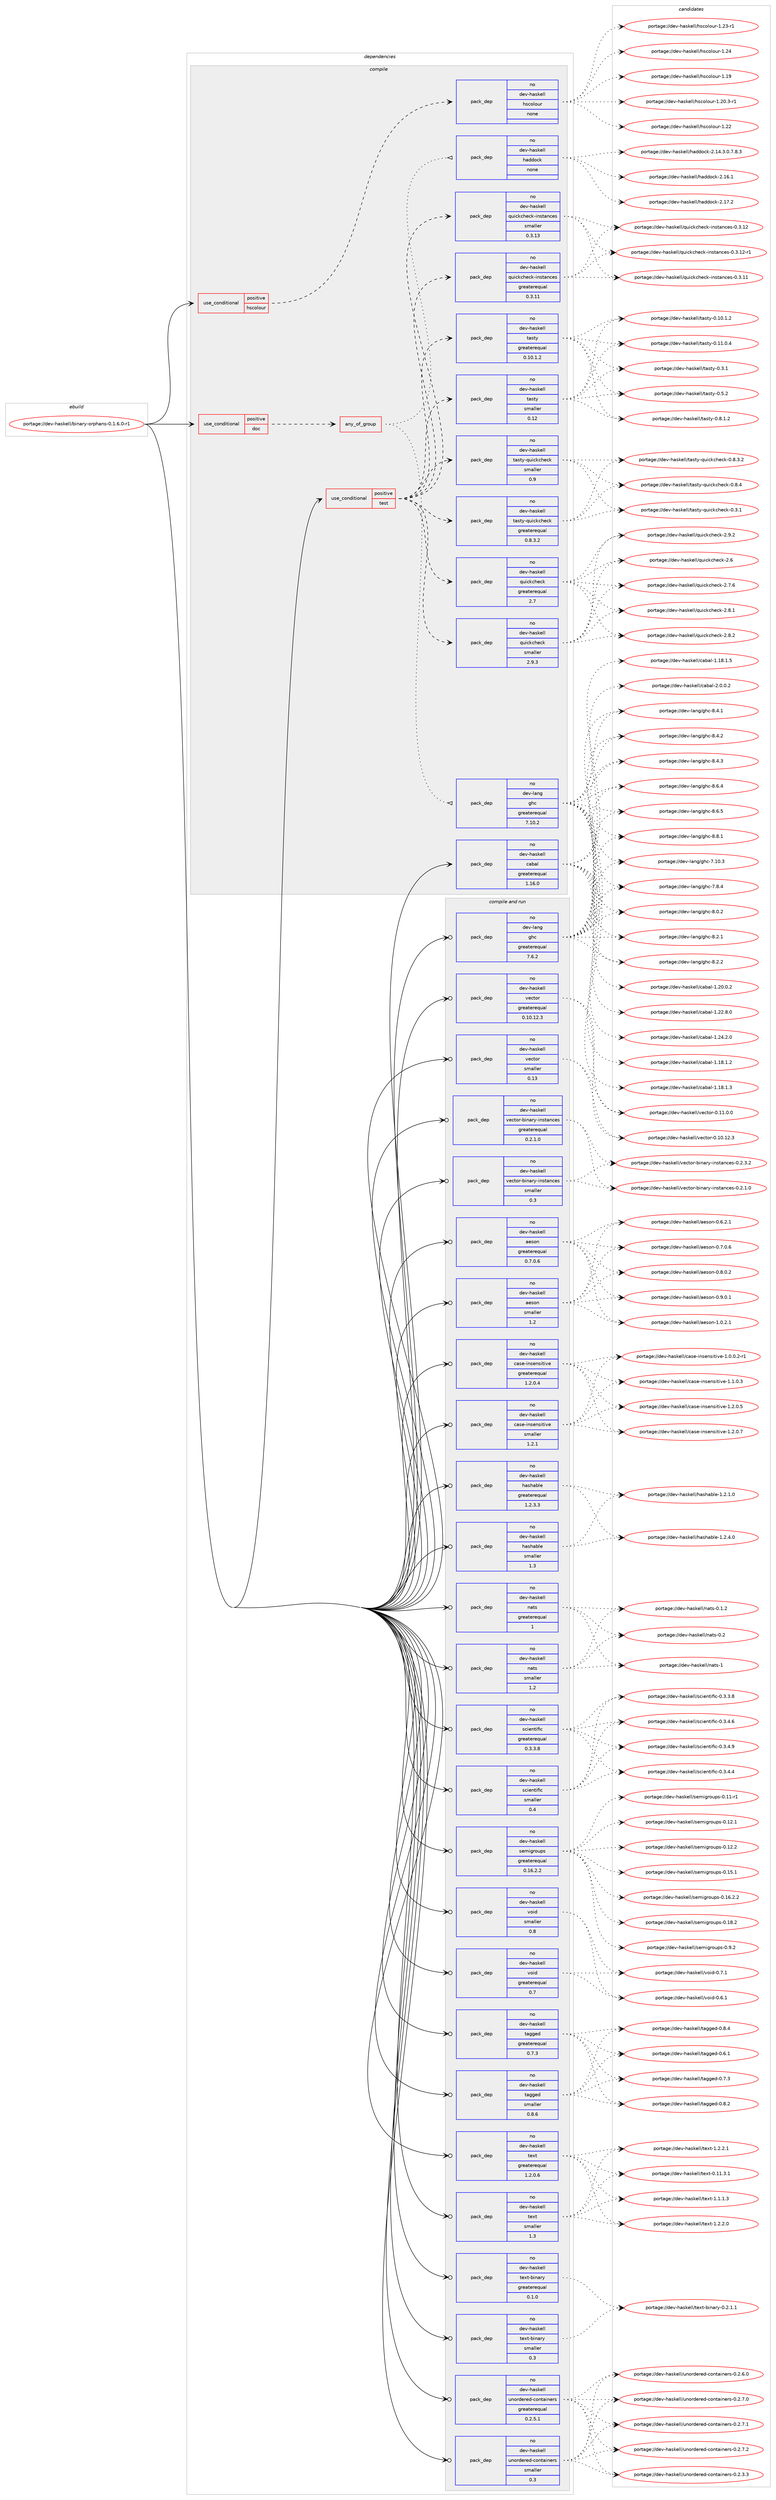 digraph prolog {

# *************
# Graph options
# *************

newrank=true;
concentrate=true;
compound=true;
graph [rankdir=LR,fontname=Helvetica,fontsize=10,ranksep=1.5];#, ranksep=2.5, nodesep=0.2];
edge  [arrowhead=vee];
node  [fontname=Helvetica,fontsize=10];

# **********
# The ebuild
# **********

subgraph cluster_leftcol {
color=gray;
rank=same;
label=<<i>ebuild</i>>;
id [label="portage://dev-haskell/binary-orphans-0.1.6.0-r1", color=red, width=4, href="../dev-haskell/binary-orphans-0.1.6.0-r1.svg"];
}

# ****************
# The dependencies
# ****************

subgraph cluster_midcol {
color=gray;
label=<<i>dependencies</i>>;
subgraph cluster_compile {
fillcolor="#eeeeee";
style=filled;
label=<<i>compile</i>>;
subgraph cond14331 {
dependency62622 [label=<<TABLE BORDER="0" CELLBORDER="1" CELLSPACING="0" CELLPADDING="4"><TR><TD ROWSPAN="3" CELLPADDING="10">use_conditional</TD></TR><TR><TD>positive</TD></TR><TR><TD>doc</TD></TR></TABLE>>, shape=none, color=red];
subgraph any1375 {
dependency62623 [label=<<TABLE BORDER="0" CELLBORDER="1" CELLSPACING="0" CELLPADDING="4"><TR><TD CELLPADDING="10">any_of_group</TD></TR></TABLE>>, shape=none, color=red];subgraph pack46859 {
dependency62624 [label=<<TABLE BORDER="0" CELLBORDER="1" CELLSPACING="0" CELLPADDING="4" WIDTH="220"><TR><TD ROWSPAN="6" CELLPADDING="30">pack_dep</TD></TR><TR><TD WIDTH="110">no</TD></TR><TR><TD>dev-haskell</TD></TR><TR><TD>haddock</TD></TR><TR><TD>none</TD></TR><TR><TD></TD></TR></TABLE>>, shape=none, color=blue];
}
dependency62623:e -> dependency62624:w [weight=20,style="dotted",arrowhead="oinv"];
subgraph pack46860 {
dependency62625 [label=<<TABLE BORDER="0" CELLBORDER="1" CELLSPACING="0" CELLPADDING="4" WIDTH="220"><TR><TD ROWSPAN="6" CELLPADDING="30">pack_dep</TD></TR><TR><TD WIDTH="110">no</TD></TR><TR><TD>dev-lang</TD></TR><TR><TD>ghc</TD></TR><TR><TD>greaterequal</TD></TR><TR><TD>7.10.2</TD></TR></TABLE>>, shape=none, color=blue];
}
dependency62623:e -> dependency62625:w [weight=20,style="dotted",arrowhead="oinv"];
}
dependency62622:e -> dependency62623:w [weight=20,style="dashed",arrowhead="vee"];
}
id:e -> dependency62622:w [weight=20,style="solid",arrowhead="vee"];
subgraph cond14332 {
dependency62626 [label=<<TABLE BORDER="0" CELLBORDER="1" CELLSPACING="0" CELLPADDING="4"><TR><TD ROWSPAN="3" CELLPADDING="10">use_conditional</TD></TR><TR><TD>positive</TD></TR><TR><TD>hscolour</TD></TR></TABLE>>, shape=none, color=red];
subgraph pack46861 {
dependency62627 [label=<<TABLE BORDER="0" CELLBORDER="1" CELLSPACING="0" CELLPADDING="4" WIDTH="220"><TR><TD ROWSPAN="6" CELLPADDING="30">pack_dep</TD></TR><TR><TD WIDTH="110">no</TD></TR><TR><TD>dev-haskell</TD></TR><TR><TD>hscolour</TD></TR><TR><TD>none</TD></TR><TR><TD></TD></TR></TABLE>>, shape=none, color=blue];
}
dependency62626:e -> dependency62627:w [weight=20,style="dashed",arrowhead="vee"];
}
id:e -> dependency62626:w [weight=20,style="solid",arrowhead="vee"];
subgraph cond14333 {
dependency62628 [label=<<TABLE BORDER="0" CELLBORDER="1" CELLSPACING="0" CELLPADDING="4"><TR><TD ROWSPAN="3" CELLPADDING="10">use_conditional</TD></TR><TR><TD>positive</TD></TR><TR><TD>test</TD></TR></TABLE>>, shape=none, color=red];
subgraph pack46862 {
dependency62629 [label=<<TABLE BORDER="0" CELLBORDER="1" CELLSPACING="0" CELLPADDING="4" WIDTH="220"><TR><TD ROWSPAN="6" CELLPADDING="30">pack_dep</TD></TR><TR><TD WIDTH="110">no</TD></TR><TR><TD>dev-haskell</TD></TR><TR><TD>quickcheck</TD></TR><TR><TD>greaterequal</TD></TR><TR><TD>2.7</TD></TR></TABLE>>, shape=none, color=blue];
}
dependency62628:e -> dependency62629:w [weight=20,style="dashed",arrowhead="vee"];
subgraph pack46863 {
dependency62630 [label=<<TABLE BORDER="0" CELLBORDER="1" CELLSPACING="0" CELLPADDING="4" WIDTH="220"><TR><TD ROWSPAN="6" CELLPADDING="30">pack_dep</TD></TR><TR><TD WIDTH="110">no</TD></TR><TR><TD>dev-haskell</TD></TR><TR><TD>quickcheck</TD></TR><TR><TD>smaller</TD></TR><TR><TD>2.9.3</TD></TR></TABLE>>, shape=none, color=blue];
}
dependency62628:e -> dependency62630:w [weight=20,style="dashed",arrowhead="vee"];
subgraph pack46864 {
dependency62631 [label=<<TABLE BORDER="0" CELLBORDER="1" CELLSPACING="0" CELLPADDING="4" WIDTH="220"><TR><TD ROWSPAN="6" CELLPADDING="30">pack_dep</TD></TR><TR><TD WIDTH="110">no</TD></TR><TR><TD>dev-haskell</TD></TR><TR><TD>quickcheck-instances</TD></TR><TR><TD>greaterequal</TD></TR><TR><TD>0.3.11</TD></TR></TABLE>>, shape=none, color=blue];
}
dependency62628:e -> dependency62631:w [weight=20,style="dashed",arrowhead="vee"];
subgraph pack46865 {
dependency62632 [label=<<TABLE BORDER="0" CELLBORDER="1" CELLSPACING="0" CELLPADDING="4" WIDTH="220"><TR><TD ROWSPAN="6" CELLPADDING="30">pack_dep</TD></TR><TR><TD WIDTH="110">no</TD></TR><TR><TD>dev-haskell</TD></TR><TR><TD>quickcheck-instances</TD></TR><TR><TD>smaller</TD></TR><TR><TD>0.3.13</TD></TR></TABLE>>, shape=none, color=blue];
}
dependency62628:e -> dependency62632:w [weight=20,style="dashed",arrowhead="vee"];
subgraph pack46866 {
dependency62633 [label=<<TABLE BORDER="0" CELLBORDER="1" CELLSPACING="0" CELLPADDING="4" WIDTH="220"><TR><TD ROWSPAN="6" CELLPADDING="30">pack_dep</TD></TR><TR><TD WIDTH="110">no</TD></TR><TR><TD>dev-haskell</TD></TR><TR><TD>tasty</TD></TR><TR><TD>greaterequal</TD></TR><TR><TD>0.10.1.2</TD></TR></TABLE>>, shape=none, color=blue];
}
dependency62628:e -> dependency62633:w [weight=20,style="dashed",arrowhead="vee"];
subgraph pack46867 {
dependency62634 [label=<<TABLE BORDER="0" CELLBORDER="1" CELLSPACING="0" CELLPADDING="4" WIDTH="220"><TR><TD ROWSPAN="6" CELLPADDING="30">pack_dep</TD></TR><TR><TD WIDTH="110">no</TD></TR><TR><TD>dev-haskell</TD></TR><TR><TD>tasty</TD></TR><TR><TD>smaller</TD></TR><TR><TD>0.12</TD></TR></TABLE>>, shape=none, color=blue];
}
dependency62628:e -> dependency62634:w [weight=20,style="dashed",arrowhead="vee"];
subgraph pack46868 {
dependency62635 [label=<<TABLE BORDER="0" CELLBORDER="1" CELLSPACING="0" CELLPADDING="4" WIDTH="220"><TR><TD ROWSPAN="6" CELLPADDING="30">pack_dep</TD></TR><TR><TD WIDTH="110">no</TD></TR><TR><TD>dev-haskell</TD></TR><TR><TD>tasty-quickcheck</TD></TR><TR><TD>greaterequal</TD></TR><TR><TD>0.8.3.2</TD></TR></TABLE>>, shape=none, color=blue];
}
dependency62628:e -> dependency62635:w [weight=20,style="dashed",arrowhead="vee"];
subgraph pack46869 {
dependency62636 [label=<<TABLE BORDER="0" CELLBORDER="1" CELLSPACING="0" CELLPADDING="4" WIDTH="220"><TR><TD ROWSPAN="6" CELLPADDING="30">pack_dep</TD></TR><TR><TD WIDTH="110">no</TD></TR><TR><TD>dev-haskell</TD></TR><TR><TD>tasty-quickcheck</TD></TR><TR><TD>smaller</TD></TR><TR><TD>0.9</TD></TR></TABLE>>, shape=none, color=blue];
}
dependency62628:e -> dependency62636:w [weight=20,style="dashed",arrowhead="vee"];
}
id:e -> dependency62628:w [weight=20,style="solid",arrowhead="vee"];
subgraph pack46870 {
dependency62637 [label=<<TABLE BORDER="0" CELLBORDER="1" CELLSPACING="0" CELLPADDING="4" WIDTH="220"><TR><TD ROWSPAN="6" CELLPADDING="30">pack_dep</TD></TR><TR><TD WIDTH="110">no</TD></TR><TR><TD>dev-haskell</TD></TR><TR><TD>cabal</TD></TR><TR><TD>greaterequal</TD></TR><TR><TD>1.16.0</TD></TR></TABLE>>, shape=none, color=blue];
}
id:e -> dependency62637:w [weight=20,style="solid",arrowhead="vee"];
}
subgraph cluster_compileandrun {
fillcolor="#eeeeee";
style=filled;
label=<<i>compile and run</i>>;
subgraph pack46871 {
dependency62638 [label=<<TABLE BORDER="0" CELLBORDER="1" CELLSPACING="0" CELLPADDING="4" WIDTH="220"><TR><TD ROWSPAN="6" CELLPADDING="30">pack_dep</TD></TR><TR><TD WIDTH="110">no</TD></TR><TR><TD>dev-haskell</TD></TR><TR><TD>aeson</TD></TR><TR><TD>greaterequal</TD></TR><TR><TD>0.7.0.6</TD></TR></TABLE>>, shape=none, color=blue];
}
id:e -> dependency62638:w [weight=20,style="solid",arrowhead="odotvee"];
subgraph pack46872 {
dependency62639 [label=<<TABLE BORDER="0" CELLBORDER="1" CELLSPACING="0" CELLPADDING="4" WIDTH="220"><TR><TD ROWSPAN="6" CELLPADDING="30">pack_dep</TD></TR><TR><TD WIDTH="110">no</TD></TR><TR><TD>dev-haskell</TD></TR><TR><TD>aeson</TD></TR><TR><TD>smaller</TD></TR><TR><TD>1.2</TD></TR></TABLE>>, shape=none, color=blue];
}
id:e -> dependency62639:w [weight=20,style="solid",arrowhead="odotvee"];
subgraph pack46873 {
dependency62640 [label=<<TABLE BORDER="0" CELLBORDER="1" CELLSPACING="0" CELLPADDING="4" WIDTH="220"><TR><TD ROWSPAN="6" CELLPADDING="30">pack_dep</TD></TR><TR><TD WIDTH="110">no</TD></TR><TR><TD>dev-haskell</TD></TR><TR><TD>case-insensitive</TD></TR><TR><TD>greaterequal</TD></TR><TR><TD>1.2.0.4</TD></TR></TABLE>>, shape=none, color=blue];
}
id:e -> dependency62640:w [weight=20,style="solid",arrowhead="odotvee"];
subgraph pack46874 {
dependency62641 [label=<<TABLE BORDER="0" CELLBORDER="1" CELLSPACING="0" CELLPADDING="4" WIDTH="220"><TR><TD ROWSPAN="6" CELLPADDING="30">pack_dep</TD></TR><TR><TD WIDTH="110">no</TD></TR><TR><TD>dev-haskell</TD></TR><TR><TD>case-insensitive</TD></TR><TR><TD>smaller</TD></TR><TR><TD>1.2.1</TD></TR></TABLE>>, shape=none, color=blue];
}
id:e -> dependency62641:w [weight=20,style="solid",arrowhead="odotvee"];
subgraph pack46875 {
dependency62642 [label=<<TABLE BORDER="0" CELLBORDER="1" CELLSPACING="0" CELLPADDING="4" WIDTH="220"><TR><TD ROWSPAN="6" CELLPADDING="30">pack_dep</TD></TR><TR><TD WIDTH="110">no</TD></TR><TR><TD>dev-haskell</TD></TR><TR><TD>hashable</TD></TR><TR><TD>greaterequal</TD></TR><TR><TD>1.2.3.3</TD></TR></TABLE>>, shape=none, color=blue];
}
id:e -> dependency62642:w [weight=20,style="solid",arrowhead="odotvee"];
subgraph pack46876 {
dependency62643 [label=<<TABLE BORDER="0" CELLBORDER="1" CELLSPACING="0" CELLPADDING="4" WIDTH="220"><TR><TD ROWSPAN="6" CELLPADDING="30">pack_dep</TD></TR><TR><TD WIDTH="110">no</TD></TR><TR><TD>dev-haskell</TD></TR><TR><TD>hashable</TD></TR><TR><TD>smaller</TD></TR><TR><TD>1.3</TD></TR></TABLE>>, shape=none, color=blue];
}
id:e -> dependency62643:w [weight=20,style="solid",arrowhead="odotvee"];
subgraph pack46877 {
dependency62644 [label=<<TABLE BORDER="0" CELLBORDER="1" CELLSPACING="0" CELLPADDING="4" WIDTH="220"><TR><TD ROWSPAN="6" CELLPADDING="30">pack_dep</TD></TR><TR><TD WIDTH="110">no</TD></TR><TR><TD>dev-haskell</TD></TR><TR><TD>nats</TD></TR><TR><TD>greaterequal</TD></TR><TR><TD>1</TD></TR></TABLE>>, shape=none, color=blue];
}
id:e -> dependency62644:w [weight=20,style="solid",arrowhead="odotvee"];
subgraph pack46878 {
dependency62645 [label=<<TABLE BORDER="0" CELLBORDER="1" CELLSPACING="0" CELLPADDING="4" WIDTH="220"><TR><TD ROWSPAN="6" CELLPADDING="30">pack_dep</TD></TR><TR><TD WIDTH="110">no</TD></TR><TR><TD>dev-haskell</TD></TR><TR><TD>nats</TD></TR><TR><TD>smaller</TD></TR><TR><TD>1.2</TD></TR></TABLE>>, shape=none, color=blue];
}
id:e -> dependency62645:w [weight=20,style="solid",arrowhead="odotvee"];
subgraph pack46879 {
dependency62646 [label=<<TABLE BORDER="0" CELLBORDER="1" CELLSPACING="0" CELLPADDING="4" WIDTH="220"><TR><TD ROWSPAN="6" CELLPADDING="30">pack_dep</TD></TR><TR><TD WIDTH="110">no</TD></TR><TR><TD>dev-haskell</TD></TR><TR><TD>scientific</TD></TR><TR><TD>greaterequal</TD></TR><TR><TD>0.3.3.8</TD></TR></TABLE>>, shape=none, color=blue];
}
id:e -> dependency62646:w [weight=20,style="solid",arrowhead="odotvee"];
subgraph pack46880 {
dependency62647 [label=<<TABLE BORDER="0" CELLBORDER="1" CELLSPACING="0" CELLPADDING="4" WIDTH="220"><TR><TD ROWSPAN="6" CELLPADDING="30">pack_dep</TD></TR><TR><TD WIDTH="110">no</TD></TR><TR><TD>dev-haskell</TD></TR><TR><TD>scientific</TD></TR><TR><TD>smaller</TD></TR><TR><TD>0.4</TD></TR></TABLE>>, shape=none, color=blue];
}
id:e -> dependency62647:w [weight=20,style="solid",arrowhead="odotvee"];
subgraph pack46881 {
dependency62648 [label=<<TABLE BORDER="0" CELLBORDER="1" CELLSPACING="0" CELLPADDING="4" WIDTH="220"><TR><TD ROWSPAN="6" CELLPADDING="30">pack_dep</TD></TR><TR><TD WIDTH="110">no</TD></TR><TR><TD>dev-haskell</TD></TR><TR><TD>semigroups</TD></TR><TR><TD>greaterequal</TD></TR><TR><TD>0.16.2.2</TD></TR></TABLE>>, shape=none, color=blue];
}
id:e -> dependency62648:w [weight=20,style="solid",arrowhead="odotvee"];
subgraph pack46882 {
dependency62649 [label=<<TABLE BORDER="0" CELLBORDER="1" CELLSPACING="0" CELLPADDING="4" WIDTH="220"><TR><TD ROWSPAN="6" CELLPADDING="30">pack_dep</TD></TR><TR><TD WIDTH="110">no</TD></TR><TR><TD>dev-haskell</TD></TR><TR><TD>tagged</TD></TR><TR><TD>greaterequal</TD></TR><TR><TD>0.7.3</TD></TR></TABLE>>, shape=none, color=blue];
}
id:e -> dependency62649:w [weight=20,style="solid",arrowhead="odotvee"];
subgraph pack46883 {
dependency62650 [label=<<TABLE BORDER="0" CELLBORDER="1" CELLSPACING="0" CELLPADDING="4" WIDTH="220"><TR><TD ROWSPAN="6" CELLPADDING="30">pack_dep</TD></TR><TR><TD WIDTH="110">no</TD></TR><TR><TD>dev-haskell</TD></TR><TR><TD>tagged</TD></TR><TR><TD>smaller</TD></TR><TR><TD>0.8.6</TD></TR></TABLE>>, shape=none, color=blue];
}
id:e -> dependency62650:w [weight=20,style="solid",arrowhead="odotvee"];
subgraph pack46884 {
dependency62651 [label=<<TABLE BORDER="0" CELLBORDER="1" CELLSPACING="0" CELLPADDING="4" WIDTH="220"><TR><TD ROWSPAN="6" CELLPADDING="30">pack_dep</TD></TR><TR><TD WIDTH="110">no</TD></TR><TR><TD>dev-haskell</TD></TR><TR><TD>text</TD></TR><TR><TD>greaterequal</TD></TR><TR><TD>1.2.0.6</TD></TR></TABLE>>, shape=none, color=blue];
}
id:e -> dependency62651:w [weight=20,style="solid",arrowhead="odotvee"];
subgraph pack46885 {
dependency62652 [label=<<TABLE BORDER="0" CELLBORDER="1" CELLSPACING="0" CELLPADDING="4" WIDTH="220"><TR><TD ROWSPAN="6" CELLPADDING="30">pack_dep</TD></TR><TR><TD WIDTH="110">no</TD></TR><TR><TD>dev-haskell</TD></TR><TR><TD>text</TD></TR><TR><TD>smaller</TD></TR><TR><TD>1.3</TD></TR></TABLE>>, shape=none, color=blue];
}
id:e -> dependency62652:w [weight=20,style="solid",arrowhead="odotvee"];
subgraph pack46886 {
dependency62653 [label=<<TABLE BORDER="0" CELLBORDER="1" CELLSPACING="0" CELLPADDING="4" WIDTH="220"><TR><TD ROWSPAN="6" CELLPADDING="30">pack_dep</TD></TR><TR><TD WIDTH="110">no</TD></TR><TR><TD>dev-haskell</TD></TR><TR><TD>text-binary</TD></TR><TR><TD>greaterequal</TD></TR><TR><TD>0.1.0</TD></TR></TABLE>>, shape=none, color=blue];
}
id:e -> dependency62653:w [weight=20,style="solid",arrowhead="odotvee"];
subgraph pack46887 {
dependency62654 [label=<<TABLE BORDER="0" CELLBORDER="1" CELLSPACING="0" CELLPADDING="4" WIDTH="220"><TR><TD ROWSPAN="6" CELLPADDING="30">pack_dep</TD></TR><TR><TD WIDTH="110">no</TD></TR><TR><TD>dev-haskell</TD></TR><TR><TD>text-binary</TD></TR><TR><TD>smaller</TD></TR><TR><TD>0.3</TD></TR></TABLE>>, shape=none, color=blue];
}
id:e -> dependency62654:w [weight=20,style="solid",arrowhead="odotvee"];
subgraph pack46888 {
dependency62655 [label=<<TABLE BORDER="0" CELLBORDER="1" CELLSPACING="0" CELLPADDING="4" WIDTH="220"><TR><TD ROWSPAN="6" CELLPADDING="30">pack_dep</TD></TR><TR><TD WIDTH="110">no</TD></TR><TR><TD>dev-haskell</TD></TR><TR><TD>unordered-containers</TD></TR><TR><TD>greaterequal</TD></TR><TR><TD>0.2.5.1</TD></TR></TABLE>>, shape=none, color=blue];
}
id:e -> dependency62655:w [weight=20,style="solid",arrowhead="odotvee"];
subgraph pack46889 {
dependency62656 [label=<<TABLE BORDER="0" CELLBORDER="1" CELLSPACING="0" CELLPADDING="4" WIDTH="220"><TR><TD ROWSPAN="6" CELLPADDING="30">pack_dep</TD></TR><TR><TD WIDTH="110">no</TD></TR><TR><TD>dev-haskell</TD></TR><TR><TD>unordered-containers</TD></TR><TR><TD>smaller</TD></TR><TR><TD>0.3</TD></TR></TABLE>>, shape=none, color=blue];
}
id:e -> dependency62656:w [weight=20,style="solid",arrowhead="odotvee"];
subgraph pack46890 {
dependency62657 [label=<<TABLE BORDER="0" CELLBORDER="1" CELLSPACING="0" CELLPADDING="4" WIDTH="220"><TR><TD ROWSPAN="6" CELLPADDING="30">pack_dep</TD></TR><TR><TD WIDTH="110">no</TD></TR><TR><TD>dev-haskell</TD></TR><TR><TD>vector</TD></TR><TR><TD>greaterequal</TD></TR><TR><TD>0.10.12.3</TD></TR></TABLE>>, shape=none, color=blue];
}
id:e -> dependency62657:w [weight=20,style="solid",arrowhead="odotvee"];
subgraph pack46891 {
dependency62658 [label=<<TABLE BORDER="0" CELLBORDER="1" CELLSPACING="0" CELLPADDING="4" WIDTH="220"><TR><TD ROWSPAN="6" CELLPADDING="30">pack_dep</TD></TR><TR><TD WIDTH="110">no</TD></TR><TR><TD>dev-haskell</TD></TR><TR><TD>vector</TD></TR><TR><TD>smaller</TD></TR><TR><TD>0.13</TD></TR></TABLE>>, shape=none, color=blue];
}
id:e -> dependency62658:w [weight=20,style="solid",arrowhead="odotvee"];
subgraph pack46892 {
dependency62659 [label=<<TABLE BORDER="0" CELLBORDER="1" CELLSPACING="0" CELLPADDING="4" WIDTH="220"><TR><TD ROWSPAN="6" CELLPADDING="30">pack_dep</TD></TR><TR><TD WIDTH="110">no</TD></TR><TR><TD>dev-haskell</TD></TR><TR><TD>vector-binary-instances</TD></TR><TR><TD>greaterequal</TD></TR><TR><TD>0.2.1.0</TD></TR></TABLE>>, shape=none, color=blue];
}
id:e -> dependency62659:w [weight=20,style="solid",arrowhead="odotvee"];
subgraph pack46893 {
dependency62660 [label=<<TABLE BORDER="0" CELLBORDER="1" CELLSPACING="0" CELLPADDING="4" WIDTH="220"><TR><TD ROWSPAN="6" CELLPADDING="30">pack_dep</TD></TR><TR><TD WIDTH="110">no</TD></TR><TR><TD>dev-haskell</TD></TR><TR><TD>vector-binary-instances</TD></TR><TR><TD>smaller</TD></TR><TR><TD>0.3</TD></TR></TABLE>>, shape=none, color=blue];
}
id:e -> dependency62660:w [weight=20,style="solid",arrowhead="odotvee"];
subgraph pack46894 {
dependency62661 [label=<<TABLE BORDER="0" CELLBORDER="1" CELLSPACING="0" CELLPADDING="4" WIDTH="220"><TR><TD ROWSPAN="6" CELLPADDING="30">pack_dep</TD></TR><TR><TD WIDTH="110">no</TD></TR><TR><TD>dev-haskell</TD></TR><TR><TD>void</TD></TR><TR><TD>greaterequal</TD></TR><TR><TD>0.7</TD></TR></TABLE>>, shape=none, color=blue];
}
id:e -> dependency62661:w [weight=20,style="solid",arrowhead="odotvee"];
subgraph pack46895 {
dependency62662 [label=<<TABLE BORDER="0" CELLBORDER="1" CELLSPACING="0" CELLPADDING="4" WIDTH="220"><TR><TD ROWSPAN="6" CELLPADDING="30">pack_dep</TD></TR><TR><TD WIDTH="110">no</TD></TR><TR><TD>dev-haskell</TD></TR><TR><TD>void</TD></TR><TR><TD>smaller</TD></TR><TR><TD>0.8</TD></TR></TABLE>>, shape=none, color=blue];
}
id:e -> dependency62662:w [weight=20,style="solid",arrowhead="odotvee"];
subgraph pack46896 {
dependency62663 [label=<<TABLE BORDER="0" CELLBORDER="1" CELLSPACING="0" CELLPADDING="4" WIDTH="220"><TR><TD ROWSPAN="6" CELLPADDING="30">pack_dep</TD></TR><TR><TD WIDTH="110">no</TD></TR><TR><TD>dev-lang</TD></TR><TR><TD>ghc</TD></TR><TR><TD>greaterequal</TD></TR><TR><TD>7.6.2</TD></TR></TABLE>>, shape=none, color=blue];
}
id:e -> dependency62663:w [weight=20,style="solid",arrowhead="odotvee"];
}
subgraph cluster_run {
fillcolor="#eeeeee";
style=filled;
label=<<i>run</i>>;
}
}

# **************
# The candidates
# **************

subgraph cluster_choices {
rank=same;
color=gray;
label=<<i>candidates</i>>;

subgraph choice46859 {
color=black;
nodesep=1;
choiceportage1001011184510497115107101108108471049710010011199107455046495246514648465546564651 [label="portage://dev-haskell/haddock-2.14.3.0.7.8.3", color=red, width=4,href="../dev-haskell/haddock-2.14.3.0.7.8.3.svg"];
choiceportage100101118451049711510710110810847104971001001119910745504649544649 [label="portage://dev-haskell/haddock-2.16.1", color=red, width=4,href="../dev-haskell/haddock-2.16.1.svg"];
choiceportage100101118451049711510710110810847104971001001119910745504649554650 [label="portage://dev-haskell/haddock-2.17.2", color=red, width=4,href="../dev-haskell/haddock-2.17.2.svg"];
dependency62624:e -> choiceportage1001011184510497115107101108108471049710010011199107455046495246514648465546564651:w [style=dotted,weight="100"];
dependency62624:e -> choiceportage100101118451049711510710110810847104971001001119910745504649544649:w [style=dotted,weight="100"];
dependency62624:e -> choiceportage100101118451049711510710110810847104971001001119910745504649554650:w [style=dotted,weight="100"];
}
subgraph choice46860 {
color=black;
nodesep=1;
choiceportage1001011184510897110103471031049945554649484651 [label="portage://dev-lang/ghc-7.10.3", color=red, width=4,href="../dev-lang/ghc-7.10.3.svg"];
choiceportage10010111845108971101034710310499455546564652 [label="portage://dev-lang/ghc-7.8.4", color=red, width=4,href="../dev-lang/ghc-7.8.4.svg"];
choiceportage10010111845108971101034710310499455646484650 [label="portage://dev-lang/ghc-8.0.2", color=red, width=4,href="../dev-lang/ghc-8.0.2.svg"];
choiceportage10010111845108971101034710310499455646504649 [label="portage://dev-lang/ghc-8.2.1", color=red, width=4,href="../dev-lang/ghc-8.2.1.svg"];
choiceportage10010111845108971101034710310499455646504650 [label="portage://dev-lang/ghc-8.2.2", color=red, width=4,href="../dev-lang/ghc-8.2.2.svg"];
choiceportage10010111845108971101034710310499455646524649 [label="portage://dev-lang/ghc-8.4.1", color=red, width=4,href="../dev-lang/ghc-8.4.1.svg"];
choiceportage10010111845108971101034710310499455646524650 [label="portage://dev-lang/ghc-8.4.2", color=red, width=4,href="../dev-lang/ghc-8.4.2.svg"];
choiceportage10010111845108971101034710310499455646524651 [label="portage://dev-lang/ghc-8.4.3", color=red, width=4,href="../dev-lang/ghc-8.4.3.svg"];
choiceportage10010111845108971101034710310499455646544652 [label="portage://dev-lang/ghc-8.6.4", color=red, width=4,href="../dev-lang/ghc-8.6.4.svg"];
choiceportage10010111845108971101034710310499455646544653 [label="portage://dev-lang/ghc-8.6.5", color=red, width=4,href="../dev-lang/ghc-8.6.5.svg"];
choiceportage10010111845108971101034710310499455646564649 [label="portage://dev-lang/ghc-8.8.1", color=red, width=4,href="../dev-lang/ghc-8.8.1.svg"];
dependency62625:e -> choiceportage1001011184510897110103471031049945554649484651:w [style=dotted,weight="100"];
dependency62625:e -> choiceportage10010111845108971101034710310499455546564652:w [style=dotted,weight="100"];
dependency62625:e -> choiceportage10010111845108971101034710310499455646484650:w [style=dotted,weight="100"];
dependency62625:e -> choiceportage10010111845108971101034710310499455646504649:w [style=dotted,weight="100"];
dependency62625:e -> choiceportage10010111845108971101034710310499455646504650:w [style=dotted,weight="100"];
dependency62625:e -> choiceportage10010111845108971101034710310499455646524649:w [style=dotted,weight="100"];
dependency62625:e -> choiceportage10010111845108971101034710310499455646524650:w [style=dotted,weight="100"];
dependency62625:e -> choiceportage10010111845108971101034710310499455646524651:w [style=dotted,weight="100"];
dependency62625:e -> choiceportage10010111845108971101034710310499455646544652:w [style=dotted,weight="100"];
dependency62625:e -> choiceportage10010111845108971101034710310499455646544653:w [style=dotted,weight="100"];
dependency62625:e -> choiceportage10010111845108971101034710310499455646564649:w [style=dotted,weight="100"];
}
subgraph choice46861 {
color=black;
nodesep=1;
choiceportage100101118451049711510710110810847104115991111081111171144549464957 [label="portage://dev-haskell/hscolour-1.19", color=red, width=4,href="../dev-haskell/hscolour-1.19.svg"];
choiceportage10010111845104971151071011081084710411599111108111117114454946504846514511449 [label="portage://dev-haskell/hscolour-1.20.3-r1", color=red, width=4,href="../dev-haskell/hscolour-1.20.3-r1.svg"];
choiceportage100101118451049711510710110810847104115991111081111171144549465050 [label="portage://dev-haskell/hscolour-1.22", color=red, width=4,href="../dev-haskell/hscolour-1.22.svg"];
choiceportage1001011184510497115107101108108471041159911110811111711445494650514511449 [label="portage://dev-haskell/hscolour-1.23-r1", color=red, width=4,href="../dev-haskell/hscolour-1.23-r1.svg"];
choiceportage100101118451049711510710110810847104115991111081111171144549465052 [label="portage://dev-haskell/hscolour-1.24", color=red, width=4,href="../dev-haskell/hscolour-1.24.svg"];
dependency62627:e -> choiceportage100101118451049711510710110810847104115991111081111171144549464957:w [style=dotted,weight="100"];
dependency62627:e -> choiceportage10010111845104971151071011081084710411599111108111117114454946504846514511449:w [style=dotted,weight="100"];
dependency62627:e -> choiceportage100101118451049711510710110810847104115991111081111171144549465050:w [style=dotted,weight="100"];
dependency62627:e -> choiceportage1001011184510497115107101108108471041159911110811111711445494650514511449:w [style=dotted,weight="100"];
dependency62627:e -> choiceportage100101118451049711510710110810847104115991111081111171144549465052:w [style=dotted,weight="100"];
}
subgraph choice46862 {
color=black;
nodesep=1;
choiceportage10010111845104971151071011081084711311710599107991041019910745504654 [label="portage://dev-haskell/quickcheck-2.6", color=red, width=4,href="../dev-haskell/quickcheck-2.6.svg"];
choiceportage100101118451049711510710110810847113117105991079910410199107455046554654 [label="portage://dev-haskell/quickcheck-2.7.6", color=red, width=4,href="../dev-haskell/quickcheck-2.7.6.svg"];
choiceportage100101118451049711510710110810847113117105991079910410199107455046564649 [label="portage://dev-haskell/quickcheck-2.8.1", color=red, width=4,href="../dev-haskell/quickcheck-2.8.1.svg"];
choiceportage100101118451049711510710110810847113117105991079910410199107455046564650 [label="portage://dev-haskell/quickcheck-2.8.2", color=red, width=4,href="../dev-haskell/quickcheck-2.8.2.svg"];
choiceportage100101118451049711510710110810847113117105991079910410199107455046574650 [label="portage://dev-haskell/quickcheck-2.9.2", color=red, width=4,href="../dev-haskell/quickcheck-2.9.2.svg"];
dependency62629:e -> choiceportage10010111845104971151071011081084711311710599107991041019910745504654:w [style=dotted,weight="100"];
dependency62629:e -> choiceportage100101118451049711510710110810847113117105991079910410199107455046554654:w [style=dotted,weight="100"];
dependency62629:e -> choiceportage100101118451049711510710110810847113117105991079910410199107455046564649:w [style=dotted,weight="100"];
dependency62629:e -> choiceportage100101118451049711510710110810847113117105991079910410199107455046564650:w [style=dotted,weight="100"];
dependency62629:e -> choiceportage100101118451049711510710110810847113117105991079910410199107455046574650:w [style=dotted,weight="100"];
}
subgraph choice46863 {
color=black;
nodesep=1;
choiceportage10010111845104971151071011081084711311710599107991041019910745504654 [label="portage://dev-haskell/quickcheck-2.6", color=red, width=4,href="../dev-haskell/quickcheck-2.6.svg"];
choiceportage100101118451049711510710110810847113117105991079910410199107455046554654 [label="portage://dev-haskell/quickcheck-2.7.6", color=red, width=4,href="../dev-haskell/quickcheck-2.7.6.svg"];
choiceportage100101118451049711510710110810847113117105991079910410199107455046564649 [label="portage://dev-haskell/quickcheck-2.8.1", color=red, width=4,href="../dev-haskell/quickcheck-2.8.1.svg"];
choiceportage100101118451049711510710110810847113117105991079910410199107455046564650 [label="portage://dev-haskell/quickcheck-2.8.2", color=red, width=4,href="../dev-haskell/quickcheck-2.8.2.svg"];
choiceportage100101118451049711510710110810847113117105991079910410199107455046574650 [label="portage://dev-haskell/quickcheck-2.9.2", color=red, width=4,href="../dev-haskell/quickcheck-2.9.2.svg"];
dependency62630:e -> choiceportage10010111845104971151071011081084711311710599107991041019910745504654:w [style=dotted,weight="100"];
dependency62630:e -> choiceportage100101118451049711510710110810847113117105991079910410199107455046554654:w [style=dotted,weight="100"];
dependency62630:e -> choiceportage100101118451049711510710110810847113117105991079910410199107455046564649:w [style=dotted,weight="100"];
dependency62630:e -> choiceportage100101118451049711510710110810847113117105991079910410199107455046564650:w [style=dotted,weight="100"];
dependency62630:e -> choiceportage100101118451049711510710110810847113117105991079910410199107455046574650:w [style=dotted,weight="100"];
}
subgraph choice46864 {
color=black;
nodesep=1;
choiceportage10010111845104971151071011081084711311710599107991041019910745105110115116971109910111545484651464949 [label="portage://dev-haskell/quickcheck-instances-0.3.11", color=red, width=4,href="../dev-haskell/quickcheck-instances-0.3.11.svg"];
choiceportage10010111845104971151071011081084711311710599107991041019910745105110115116971109910111545484651464950 [label="portage://dev-haskell/quickcheck-instances-0.3.12", color=red, width=4,href="../dev-haskell/quickcheck-instances-0.3.12.svg"];
choiceportage100101118451049711510710110810847113117105991079910410199107451051101151169711099101115454846514649504511449 [label="portage://dev-haskell/quickcheck-instances-0.3.12-r1", color=red, width=4,href="../dev-haskell/quickcheck-instances-0.3.12-r1.svg"];
dependency62631:e -> choiceportage10010111845104971151071011081084711311710599107991041019910745105110115116971109910111545484651464949:w [style=dotted,weight="100"];
dependency62631:e -> choiceportage10010111845104971151071011081084711311710599107991041019910745105110115116971109910111545484651464950:w [style=dotted,weight="100"];
dependency62631:e -> choiceportage100101118451049711510710110810847113117105991079910410199107451051101151169711099101115454846514649504511449:w [style=dotted,weight="100"];
}
subgraph choice46865 {
color=black;
nodesep=1;
choiceportage10010111845104971151071011081084711311710599107991041019910745105110115116971109910111545484651464949 [label="portage://dev-haskell/quickcheck-instances-0.3.11", color=red, width=4,href="../dev-haskell/quickcheck-instances-0.3.11.svg"];
choiceportage10010111845104971151071011081084711311710599107991041019910745105110115116971109910111545484651464950 [label="portage://dev-haskell/quickcheck-instances-0.3.12", color=red, width=4,href="../dev-haskell/quickcheck-instances-0.3.12.svg"];
choiceportage100101118451049711510710110810847113117105991079910410199107451051101151169711099101115454846514649504511449 [label="portage://dev-haskell/quickcheck-instances-0.3.12-r1", color=red, width=4,href="../dev-haskell/quickcheck-instances-0.3.12-r1.svg"];
dependency62632:e -> choiceportage10010111845104971151071011081084711311710599107991041019910745105110115116971109910111545484651464949:w [style=dotted,weight="100"];
dependency62632:e -> choiceportage10010111845104971151071011081084711311710599107991041019910745105110115116971109910111545484651464950:w [style=dotted,weight="100"];
dependency62632:e -> choiceportage100101118451049711510710110810847113117105991079910410199107451051101151169711099101115454846514649504511449:w [style=dotted,weight="100"];
}
subgraph choice46866 {
color=black;
nodesep=1;
choiceportage10010111845104971151071011081084711697115116121454846494846494650 [label="portage://dev-haskell/tasty-0.10.1.2", color=red, width=4,href="../dev-haskell/tasty-0.10.1.2.svg"];
choiceportage10010111845104971151071011081084711697115116121454846494946484652 [label="portage://dev-haskell/tasty-0.11.0.4", color=red, width=4,href="../dev-haskell/tasty-0.11.0.4.svg"];
choiceportage10010111845104971151071011081084711697115116121454846514649 [label="portage://dev-haskell/tasty-0.3.1", color=red, width=4,href="../dev-haskell/tasty-0.3.1.svg"];
choiceportage10010111845104971151071011081084711697115116121454846534650 [label="portage://dev-haskell/tasty-0.5.2", color=red, width=4,href="../dev-haskell/tasty-0.5.2.svg"];
choiceportage100101118451049711510710110810847116971151161214548465646494650 [label="portage://dev-haskell/tasty-0.8.1.2", color=red, width=4,href="../dev-haskell/tasty-0.8.1.2.svg"];
dependency62633:e -> choiceportage10010111845104971151071011081084711697115116121454846494846494650:w [style=dotted,weight="100"];
dependency62633:e -> choiceportage10010111845104971151071011081084711697115116121454846494946484652:w [style=dotted,weight="100"];
dependency62633:e -> choiceportage10010111845104971151071011081084711697115116121454846514649:w [style=dotted,weight="100"];
dependency62633:e -> choiceportage10010111845104971151071011081084711697115116121454846534650:w [style=dotted,weight="100"];
dependency62633:e -> choiceportage100101118451049711510710110810847116971151161214548465646494650:w [style=dotted,weight="100"];
}
subgraph choice46867 {
color=black;
nodesep=1;
choiceportage10010111845104971151071011081084711697115116121454846494846494650 [label="portage://dev-haskell/tasty-0.10.1.2", color=red, width=4,href="../dev-haskell/tasty-0.10.1.2.svg"];
choiceportage10010111845104971151071011081084711697115116121454846494946484652 [label="portage://dev-haskell/tasty-0.11.0.4", color=red, width=4,href="../dev-haskell/tasty-0.11.0.4.svg"];
choiceportage10010111845104971151071011081084711697115116121454846514649 [label="portage://dev-haskell/tasty-0.3.1", color=red, width=4,href="../dev-haskell/tasty-0.3.1.svg"];
choiceportage10010111845104971151071011081084711697115116121454846534650 [label="portage://dev-haskell/tasty-0.5.2", color=red, width=4,href="../dev-haskell/tasty-0.5.2.svg"];
choiceportage100101118451049711510710110810847116971151161214548465646494650 [label="portage://dev-haskell/tasty-0.8.1.2", color=red, width=4,href="../dev-haskell/tasty-0.8.1.2.svg"];
dependency62634:e -> choiceportage10010111845104971151071011081084711697115116121454846494846494650:w [style=dotted,weight="100"];
dependency62634:e -> choiceportage10010111845104971151071011081084711697115116121454846494946484652:w [style=dotted,weight="100"];
dependency62634:e -> choiceportage10010111845104971151071011081084711697115116121454846514649:w [style=dotted,weight="100"];
dependency62634:e -> choiceportage10010111845104971151071011081084711697115116121454846534650:w [style=dotted,weight="100"];
dependency62634:e -> choiceportage100101118451049711510710110810847116971151161214548465646494650:w [style=dotted,weight="100"];
}
subgraph choice46868 {
color=black;
nodesep=1;
choiceportage1001011184510497115107101108108471169711511612145113117105991079910410199107454846514649 [label="portage://dev-haskell/tasty-quickcheck-0.3.1", color=red, width=4,href="../dev-haskell/tasty-quickcheck-0.3.1.svg"];
choiceportage10010111845104971151071011081084711697115116121451131171059910799104101991074548465646514650 [label="portage://dev-haskell/tasty-quickcheck-0.8.3.2", color=red, width=4,href="../dev-haskell/tasty-quickcheck-0.8.3.2.svg"];
choiceportage1001011184510497115107101108108471169711511612145113117105991079910410199107454846564652 [label="portage://dev-haskell/tasty-quickcheck-0.8.4", color=red, width=4,href="../dev-haskell/tasty-quickcheck-0.8.4.svg"];
dependency62635:e -> choiceportage1001011184510497115107101108108471169711511612145113117105991079910410199107454846514649:w [style=dotted,weight="100"];
dependency62635:e -> choiceportage10010111845104971151071011081084711697115116121451131171059910799104101991074548465646514650:w [style=dotted,weight="100"];
dependency62635:e -> choiceportage1001011184510497115107101108108471169711511612145113117105991079910410199107454846564652:w [style=dotted,weight="100"];
}
subgraph choice46869 {
color=black;
nodesep=1;
choiceportage1001011184510497115107101108108471169711511612145113117105991079910410199107454846514649 [label="portage://dev-haskell/tasty-quickcheck-0.3.1", color=red, width=4,href="../dev-haskell/tasty-quickcheck-0.3.1.svg"];
choiceportage10010111845104971151071011081084711697115116121451131171059910799104101991074548465646514650 [label="portage://dev-haskell/tasty-quickcheck-0.8.3.2", color=red, width=4,href="../dev-haskell/tasty-quickcheck-0.8.3.2.svg"];
choiceportage1001011184510497115107101108108471169711511612145113117105991079910410199107454846564652 [label="portage://dev-haskell/tasty-quickcheck-0.8.4", color=red, width=4,href="../dev-haskell/tasty-quickcheck-0.8.4.svg"];
dependency62636:e -> choiceportage1001011184510497115107101108108471169711511612145113117105991079910410199107454846514649:w [style=dotted,weight="100"];
dependency62636:e -> choiceportage10010111845104971151071011081084711697115116121451131171059910799104101991074548465646514650:w [style=dotted,weight="100"];
dependency62636:e -> choiceportage1001011184510497115107101108108471169711511612145113117105991079910410199107454846564652:w [style=dotted,weight="100"];
}
subgraph choice46870 {
color=black;
nodesep=1;
choiceportage10010111845104971151071011081084799979897108454946495646494650 [label="portage://dev-haskell/cabal-1.18.1.2", color=red, width=4,href="../dev-haskell/cabal-1.18.1.2.svg"];
choiceportage10010111845104971151071011081084799979897108454946495646494651 [label="portage://dev-haskell/cabal-1.18.1.3", color=red, width=4,href="../dev-haskell/cabal-1.18.1.3.svg"];
choiceportage10010111845104971151071011081084799979897108454946495646494653 [label="portage://dev-haskell/cabal-1.18.1.5", color=red, width=4,href="../dev-haskell/cabal-1.18.1.5.svg"];
choiceportage10010111845104971151071011081084799979897108454946504846484650 [label="portage://dev-haskell/cabal-1.20.0.2", color=red, width=4,href="../dev-haskell/cabal-1.20.0.2.svg"];
choiceportage10010111845104971151071011081084799979897108454946505046564648 [label="portage://dev-haskell/cabal-1.22.8.0", color=red, width=4,href="../dev-haskell/cabal-1.22.8.0.svg"];
choiceportage10010111845104971151071011081084799979897108454946505246504648 [label="portage://dev-haskell/cabal-1.24.2.0", color=red, width=4,href="../dev-haskell/cabal-1.24.2.0.svg"];
choiceportage100101118451049711510710110810847999798971084550464846484650 [label="portage://dev-haskell/cabal-2.0.0.2", color=red, width=4,href="../dev-haskell/cabal-2.0.0.2.svg"];
dependency62637:e -> choiceportage10010111845104971151071011081084799979897108454946495646494650:w [style=dotted,weight="100"];
dependency62637:e -> choiceportage10010111845104971151071011081084799979897108454946495646494651:w [style=dotted,weight="100"];
dependency62637:e -> choiceportage10010111845104971151071011081084799979897108454946495646494653:w [style=dotted,weight="100"];
dependency62637:e -> choiceportage10010111845104971151071011081084799979897108454946504846484650:w [style=dotted,weight="100"];
dependency62637:e -> choiceportage10010111845104971151071011081084799979897108454946505046564648:w [style=dotted,weight="100"];
dependency62637:e -> choiceportage10010111845104971151071011081084799979897108454946505246504648:w [style=dotted,weight="100"];
dependency62637:e -> choiceportage100101118451049711510710110810847999798971084550464846484650:w [style=dotted,weight="100"];
}
subgraph choice46871 {
color=black;
nodesep=1;
choiceportage100101118451049711510710110810847971011151111104548465446504649 [label="portage://dev-haskell/aeson-0.6.2.1", color=red, width=4,href="../dev-haskell/aeson-0.6.2.1.svg"];
choiceportage100101118451049711510710110810847971011151111104548465546484654 [label="portage://dev-haskell/aeson-0.7.0.6", color=red, width=4,href="../dev-haskell/aeson-0.7.0.6.svg"];
choiceportage100101118451049711510710110810847971011151111104548465646484650 [label="portage://dev-haskell/aeson-0.8.0.2", color=red, width=4,href="../dev-haskell/aeson-0.8.0.2.svg"];
choiceportage100101118451049711510710110810847971011151111104548465746484649 [label="portage://dev-haskell/aeson-0.9.0.1", color=red, width=4,href="../dev-haskell/aeson-0.9.0.1.svg"];
choiceportage100101118451049711510710110810847971011151111104549464846504649 [label="portage://dev-haskell/aeson-1.0.2.1", color=red, width=4,href="../dev-haskell/aeson-1.0.2.1.svg"];
dependency62638:e -> choiceportage100101118451049711510710110810847971011151111104548465446504649:w [style=dotted,weight="100"];
dependency62638:e -> choiceportage100101118451049711510710110810847971011151111104548465546484654:w [style=dotted,weight="100"];
dependency62638:e -> choiceportage100101118451049711510710110810847971011151111104548465646484650:w [style=dotted,weight="100"];
dependency62638:e -> choiceportage100101118451049711510710110810847971011151111104548465746484649:w [style=dotted,weight="100"];
dependency62638:e -> choiceportage100101118451049711510710110810847971011151111104549464846504649:w [style=dotted,weight="100"];
}
subgraph choice46872 {
color=black;
nodesep=1;
choiceportage100101118451049711510710110810847971011151111104548465446504649 [label="portage://dev-haskell/aeson-0.6.2.1", color=red, width=4,href="../dev-haskell/aeson-0.6.2.1.svg"];
choiceportage100101118451049711510710110810847971011151111104548465546484654 [label="portage://dev-haskell/aeson-0.7.0.6", color=red, width=4,href="../dev-haskell/aeson-0.7.0.6.svg"];
choiceportage100101118451049711510710110810847971011151111104548465646484650 [label="portage://dev-haskell/aeson-0.8.0.2", color=red, width=4,href="../dev-haskell/aeson-0.8.0.2.svg"];
choiceportage100101118451049711510710110810847971011151111104548465746484649 [label="portage://dev-haskell/aeson-0.9.0.1", color=red, width=4,href="../dev-haskell/aeson-0.9.0.1.svg"];
choiceportage100101118451049711510710110810847971011151111104549464846504649 [label="portage://dev-haskell/aeson-1.0.2.1", color=red, width=4,href="../dev-haskell/aeson-1.0.2.1.svg"];
dependency62639:e -> choiceportage100101118451049711510710110810847971011151111104548465446504649:w [style=dotted,weight="100"];
dependency62639:e -> choiceportage100101118451049711510710110810847971011151111104548465546484654:w [style=dotted,weight="100"];
dependency62639:e -> choiceportage100101118451049711510710110810847971011151111104548465646484650:w [style=dotted,weight="100"];
dependency62639:e -> choiceportage100101118451049711510710110810847971011151111104548465746484649:w [style=dotted,weight="100"];
dependency62639:e -> choiceportage100101118451049711510710110810847971011151111104549464846504649:w [style=dotted,weight="100"];
}
subgraph choice46873 {
color=black;
nodesep=1;
choiceportage10010111845104971151071011081084799971151014510511011510111011510511610511810145494648464846504511449 [label="portage://dev-haskell/case-insensitive-1.0.0.2-r1", color=red, width=4,href="../dev-haskell/case-insensitive-1.0.0.2-r1.svg"];
choiceportage1001011184510497115107101108108479997115101451051101151011101151051161051181014549464946484651 [label="portage://dev-haskell/case-insensitive-1.1.0.3", color=red, width=4,href="../dev-haskell/case-insensitive-1.1.0.3.svg"];
choiceportage1001011184510497115107101108108479997115101451051101151011101151051161051181014549465046484653 [label="portage://dev-haskell/case-insensitive-1.2.0.5", color=red, width=4,href="../dev-haskell/case-insensitive-1.2.0.5.svg"];
choiceportage1001011184510497115107101108108479997115101451051101151011101151051161051181014549465046484655 [label="portage://dev-haskell/case-insensitive-1.2.0.7", color=red, width=4,href="../dev-haskell/case-insensitive-1.2.0.7.svg"];
dependency62640:e -> choiceportage10010111845104971151071011081084799971151014510511011510111011510511610511810145494648464846504511449:w [style=dotted,weight="100"];
dependency62640:e -> choiceportage1001011184510497115107101108108479997115101451051101151011101151051161051181014549464946484651:w [style=dotted,weight="100"];
dependency62640:e -> choiceportage1001011184510497115107101108108479997115101451051101151011101151051161051181014549465046484653:w [style=dotted,weight="100"];
dependency62640:e -> choiceportage1001011184510497115107101108108479997115101451051101151011101151051161051181014549465046484655:w [style=dotted,weight="100"];
}
subgraph choice46874 {
color=black;
nodesep=1;
choiceportage10010111845104971151071011081084799971151014510511011510111011510511610511810145494648464846504511449 [label="portage://dev-haskell/case-insensitive-1.0.0.2-r1", color=red, width=4,href="../dev-haskell/case-insensitive-1.0.0.2-r1.svg"];
choiceportage1001011184510497115107101108108479997115101451051101151011101151051161051181014549464946484651 [label="portage://dev-haskell/case-insensitive-1.1.0.3", color=red, width=4,href="../dev-haskell/case-insensitive-1.1.0.3.svg"];
choiceportage1001011184510497115107101108108479997115101451051101151011101151051161051181014549465046484653 [label="portage://dev-haskell/case-insensitive-1.2.0.5", color=red, width=4,href="../dev-haskell/case-insensitive-1.2.0.5.svg"];
choiceportage1001011184510497115107101108108479997115101451051101151011101151051161051181014549465046484655 [label="portage://dev-haskell/case-insensitive-1.2.0.7", color=red, width=4,href="../dev-haskell/case-insensitive-1.2.0.7.svg"];
dependency62641:e -> choiceportage10010111845104971151071011081084799971151014510511011510111011510511610511810145494648464846504511449:w [style=dotted,weight="100"];
dependency62641:e -> choiceportage1001011184510497115107101108108479997115101451051101151011101151051161051181014549464946484651:w [style=dotted,weight="100"];
dependency62641:e -> choiceportage1001011184510497115107101108108479997115101451051101151011101151051161051181014549465046484653:w [style=dotted,weight="100"];
dependency62641:e -> choiceportage1001011184510497115107101108108479997115101451051101151011101151051161051181014549465046484655:w [style=dotted,weight="100"];
}
subgraph choice46875 {
color=black;
nodesep=1;
choiceportage1001011184510497115107101108108471049711510497981081014549465046494648 [label="portage://dev-haskell/hashable-1.2.1.0", color=red, width=4,href="../dev-haskell/hashable-1.2.1.0.svg"];
choiceportage1001011184510497115107101108108471049711510497981081014549465046524648 [label="portage://dev-haskell/hashable-1.2.4.0", color=red, width=4,href="../dev-haskell/hashable-1.2.4.0.svg"];
dependency62642:e -> choiceportage1001011184510497115107101108108471049711510497981081014549465046494648:w [style=dotted,weight="100"];
dependency62642:e -> choiceportage1001011184510497115107101108108471049711510497981081014549465046524648:w [style=dotted,weight="100"];
}
subgraph choice46876 {
color=black;
nodesep=1;
choiceportage1001011184510497115107101108108471049711510497981081014549465046494648 [label="portage://dev-haskell/hashable-1.2.1.0", color=red, width=4,href="../dev-haskell/hashable-1.2.1.0.svg"];
choiceportage1001011184510497115107101108108471049711510497981081014549465046524648 [label="portage://dev-haskell/hashable-1.2.4.0", color=red, width=4,href="../dev-haskell/hashable-1.2.4.0.svg"];
dependency62643:e -> choiceportage1001011184510497115107101108108471049711510497981081014549465046494648:w [style=dotted,weight="100"];
dependency62643:e -> choiceportage1001011184510497115107101108108471049711510497981081014549465046524648:w [style=dotted,weight="100"];
}
subgraph choice46877 {
color=black;
nodesep=1;
choiceportage10010111845104971151071011081084711097116115454846494650 [label="portage://dev-haskell/nats-0.1.2", color=red, width=4,href="../dev-haskell/nats-0.1.2.svg"];
choiceportage1001011184510497115107101108108471109711611545484650 [label="portage://dev-haskell/nats-0.2", color=red, width=4,href="../dev-haskell/nats-0.2.svg"];
choiceportage100101118451049711510710110810847110971161154549 [label="portage://dev-haskell/nats-1", color=red, width=4,href="../dev-haskell/nats-1.svg"];
dependency62644:e -> choiceportage10010111845104971151071011081084711097116115454846494650:w [style=dotted,weight="100"];
dependency62644:e -> choiceportage1001011184510497115107101108108471109711611545484650:w [style=dotted,weight="100"];
dependency62644:e -> choiceportage100101118451049711510710110810847110971161154549:w [style=dotted,weight="100"];
}
subgraph choice46878 {
color=black;
nodesep=1;
choiceportage10010111845104971151071011081084711097116115454846494650 [label="portage://dev-haskell/nats-0.1.2", color=red, width=4,href="../dev-haskell/nats-0.1.2.svg"];
choiceportage1001011184510497115107101108108471109711611545484650 [label="portage://dev-haskell/nats-0.2", color=red, width=4,href="../dev-haskell/nats-0.2.svg"];
choiceportage100101118451049711510710110810847110971161154549 [label="portage://dev-haskell/nats-1", color=red, width=4,href="../dev-haskell/nats-1.svg"];
dependency62645:e -> choiceportage10010111845104971151071011081084711097116115454846494650:w [style=dotted,weight="100"];
dependency62645:e -> choiceportage1001011184510497115107101108108471109711611545484650:w [style=dotted,weight="100"];
dependency62645:e -> choiceportage100101118451049711510710110810847110971161154549:w [style=dotted,weight="100"];
}
subgraph choice46879 {
color=black;
nodesep=1;
choiceportage10010111845104971151071011081084711599105101110116105102105994548465146514656 [label="portage://dev-haskell/scientific-0.3.3.8", color=red, width=4,href="../dev-haskell/scientific-0.3.3.8.svg"];
choiceportage10010111845104971151071011081084711599105101110116105102105994548465146524652 [label="portage://dev-haskell/scientific-0.3.4.4", color=red, width=4,href="../dev-haskell/scientific-0.3.4.4.svg"];
choiceportage10010111845104971151071011081084711599105101110116105102105994548465146524654 [label="portage://dev-haskell/scientific-0.3.4.6", color=red, width=4,href="../dev-haskell/scientific-0.3.4.6.svg"];
choiceportage10010111845104971151071011081084711599105101110116105102105994548465146524657 [label="portage://dev-haskell/scientific-0.3.4.9", color=red, width=4,href="../dev-haskell/scientific-0.3.4.9.svg"];
dependency62646:e -> choiceportage10010111845104971151071011081084711599105101110116105102105994548465146514656:w [style=dotted,weight="100"];
dependency62646:e -> choiceportage10010111845104971151071011081084711599105101110116105102105994548465146524652:w [style=dotted,weight="100"];
dependency62646:e -> choiceportage10010111845104971151071011081084711599105101110116105102105994548465146524654:w [style=dotted,weight="100"];
dependency62646:e -> choiceportage10010111845104971151071011081084711599105101110116105102105994548465146524657:w [style=dotted,weight="100"];
}
subgraph choice46880 {
color=black;
nodesep=1;
choiceportage10010111845104971151071011081084711599105101110116105102105994548465146514656 [label="portage://dev-haskell/scientific-0.3.3.8", color=red, width=4,href="../dev-haskell/scientific-0.3.3.8.svg"];
choiceportage10010111845104971151071011081084711599105101110116105102105994548465146524652 [label="portage://dev-haskell/scientific-0.3.4.4", color=red, width=4,href="../dev-haskell/scientific-0.3.4.4.svg"];
choiceportage10010111845104971151071011081084711599105101110116105102105994548465146524654 [label="portage://dev-haskell/scientific-0.3.4.6", color=red, width=4,href="../dev-haskell/scientific-0.3.4.6.svg"];
choiceportage10010111845104971151071011081084711599105101110116105102105994548465146524657 [label="portage://dev-haskell/scientific-0.3.4.9", color=red, width=4,href="../dev-haskell/scientific-0.3.4.9.svg"];
dependency62647:e -> choiceportage10010111845104971151071011081084711599105101110116105102105994548465146514656:w [style=dotted,weight="100"];
dependency62647:e -> choiceportage10010111845104971151071011081084711599105101110116105102105994548465146524652:w [style=dotted,weight="100"];
dependency62647:e -> choiceportage10010111845104971151071011081084711599105101110116105102105994548465146524654:w [style=dotted,weight="100"];
dependency62647:e -> choiceportage10010111845104971151071011081084711599105101110116105102105994548465146524657:w [style=dotted,weight="100"];
}
subgraph choice46881 {
color=black;
nodesep=1;
choiceportage10010111845104971151071011081084711510110910510311411111711211545484649494511449 [label="portage://dev-haskell/semigroups-0.11-r1", color=red, width=4,href="../dev-haskell/semigroups-0.11-r1.svg"];
choiceportage10010111845104971151071011081084711510110910510311411111711211545484649504649 [label="portage://dev-haskell/semigroups-0.12.1", color=red, width=4,href="../dev-haskell/semigroups-0.12.1.svg"];
choiceportage10010111845104971151071011081084711510110910510311411111711211545484649504650 [label="portage://dev-haskell/semigroups-0.12.2", color=red, width=4,href="../dev-haskell/semigroups-0.12.2.svg"];
choiceportage10010111845104971151071011081084711510110910510311411111711211545484649534649 [label="portage://dev-haskell/semigroups-0.15.1", color=red, width=4,href="../dev-haskell/semigroups-0.15.1.svg"];
choiceportage100101118451049711510710110810847115101109105103114111117112115454846495446504650 [label="portage://dev-haskell/semigroups-0.16.2.2", color=red, width=4,href="../dev-haskell/semigroups-0.16.2.2.svg"];
choiceportage10010111845104971151071011081084711510110910510311411111711211545484649564650 [label="portage://dev-haskell/semigroups-0.18.2", color=red, width=4,href="../dev-haskell/semigroups-0.18.2.svg"];
choiceportage100101118451049711510710110810847115101109105103114111117112115454846574650 [label="portage://dev-haskell/semigroups-0.9.2", color=red, width=4,href="../dev-haskell/semigroups-0.9.2.svg"];
dependency62648:e -> choiceportage10010111845104971151071011081084711510110910510311411111711211545484649494511449:w [style=dotted,weight="100"];
dependency62648:e -> choiceportage10010111845104971151071011081084711510110910510311411111711211545484649504649:w [style=dotted,weight="100"];
dependency62648:e -> choiceportage10010111845104971151071011081084711510110910510311411111711211545484649504650:w [style=dotted,weight="100"];
dependency62648:e -> choiceportage10010111845104971151071011081084711510110910510311411111711211545484649534649:w [style=dotted,weight="100"];
dependency62648:e -> choiceportage100101118451049711510710110810847115101109105103114111117112115454846495446504650:w [style=dotted,weight="100"];
dependency62648:e -> choiceportage10010111845104971151071011081084711510110910510311411111711211545484649564650:w [style=dotted,weight="100"];
dependency62648:e -> choiceportage100101118451049711510710110810847115101109105103114111117112115454846574650:w [style=dotted,weight="100"];
}
subgraph choice46882 {
color=black;
nodesep=1;
choiceportage10010111845104971151071011081084711697103103101100454846544649 [label="portage://dev-haskell/tagged-0.6.1", color=red, width=4,href="../dev-haskell/tagged-0.6.1.svg"];
choiceportage10010111845104971151071011081084711697103103101100454846554651 [label="portage://dev-haskell/tagged-0.7.3", color=red, width=4,href="../dev-haskell/tagged-0.7.3.svg"];
choiceportage10010111845104971151071011081084711697103103101100454846564650 [label="portage://dev-haskell/tagged-0.8.2", color=red, width=4,href="../dev-haskell/tagged-0.8.2.svg"];
choiceportage10010111845104971151071011081084711697103103101100454846564652 [label="portage://dev-haskell/tagged-0.8.4", color=red, width=4,href="../dev-haskell/tagged-0.8.4.svg"];
dependency62649:e -> choiceportage10010111845104971151071011081084711697103103101100454846544649:w [style=dotted,weight="100"];
dependency62649:e -> choiceportage10010111845104971151071011081084711697103103101100454846554651:w [style=dotted,weight="100"];
dependency62649:e -> choiceportage10010111845104971151071011081084711697103103101100454846564650:w [style=dotted,weight="100"];
dependency62649:e -> choiceportage10010111845104971151071011081084711697103103101100454846564652:w [style=dotted,weight="100"];
}
subgraph choice46883 {
color=black;
nodesep=1;
choiceportage10010111845104971151071011081084711697103103101100454846544649 [label="portage://dev-haskell/tagged-0.6.1", color=red, width=4,href="../dev-haskell/tagged-0.6.1.svg"];
choiceportage10010111845104971151071011081084711697103103101100454846554651 [label="portage://dev-haskell/tagged-0.7.3", color=red, width=4,href="../dev-haskell/tagged-0.7.3.svg"];
choiceportage10010111845104971151071011081084711697103103101100454846564650 [label="portage://dev-haskell/tagged-0.8.2", color=red, width=4,href="../dev-haskell/tagged-0.8.2.svg"];
choiceportage10010111845104971151071011081084711697103103101100454846564652 [label="portage://dev-haskell/tagged-0.8.4", color=red, width=4,href="../dev-haskell/tagged-0.8.4.svg"];
dependency62650:e -> choiceportage10010111845104971151071011081084711697103103101100454846544649:w [style=dotted,weight="100"];
dependency62650:e -> choiceportage10010111845104971151071011081084711697103103101100454846554651:w [style=dotted,weight="100"];
dependency62650:e -> choiceportage10010111845104971151071011081084711697103103101100454846564650:w [style=dotted,weight="100"];
dependency62650:e -> choiceportage10010111845104971151071011081084711697103103101100454846564652:w [style=dotted,weight="100"];
}
subgraph choice46884 {
color=black;
nodesep=1;
choiceportage100101118451049711510710110810847116101120116454846494946514649 [label="portage://dev-haskell/text-0.11.3.1", color=red, width=4,href="../dev-haskell/text-0.11.3.1.svg"];
choiceportage1001011184510497115107101108108471161011201164549464946494651 [label="portage://dev-haskell/text-1.1.1.3", color=red, width=4,href="../dev-haskell/text-1.1.1.3.svg"];
choiceportage1001011184510497115107101108108471161011201164549465046504648 [label="portage://dev-haskell/text-1.2.2.0", color=red, width=4,href="../dev-haskell/text-1.2.2.0.svg"];
choiceportage1001011184510497115107101108108471161011201164549465046504649 [label="portage://dev-haskell/text-1.2.2.1", color=red, width=4,href="../dev-haskell/text-1.2.2.1.svg"];
dependency62651:e -> choiceportage100101118451049711510710110810847116101120116454846494946514649:w [style=dotted,weight="100"];
dependency62651:e -> choiceportage1001011184510497115107101108108471161011201164549464946494651:w [style=dotted,weight="100"];
dependency62651:e -> choiceportage1001011184510497115107101108108471161011201164549465046504648:w [style=dotted,weight="100"];
dependency62651:e -> choiceportage1001011184510497115107101108108471161011201164549465046504649:w [style=dotted,weight="100"];
}
subgraph choice46885 {
color=black;
nodesep=1;
choiceportage100101118451049711510710110810847116101120116454846494946514649 [label="portage://dev-haskell/text-0.11.3.1", color=red, width=4,href="../dev-haskell/text-0.11.3.1.svg"];
choiceportage1001011184510497115107101108108471161011201164549464946494651 [label="portage://dev-haskell/text-1.1.1.3", color=red, width=4,href="../dev-haskell/text-1.1.1.3.svg"];
choiceportage1001011184510497115107101108108471161011201164549465046504648 [label="portage://dev-haskell/text-1.2.2.0", color=red, width=4,href="../dev-haskell/text-1.2.2.0.svg"];
choiceportage1001011184510497115107101108108471161011201164549465046504649 [label="portage://dev-haskell/text-1.2.2.1", color=red, width=4,href="../dev-haskell/text-1.2.2.1.svg"];
dependency62652:e -> choiceportage100101118451049711510710110810847116101120116454846494946514649:w [style=dotted,weight="100"];
dependency62652:e -> choiceportage1001011184510497115107101108108471161011201164549464946494651:w [style=dotted,weight="100"];
dependency62652:e -> choiceportage1001011184510497115107101108108471161011201164549465046504648:w [style=dotted,weight="100"];
dependency62652:e -> choiceportage1001011184510497115107101108108471161011201164549465046504649:w [style=dotted,weight="100"];
}
subgraph choice46886 {
color=black;
nodesep=1;
choiceportage1001011184510497115107101108108471161011201164598105110971141214548465046494649 [label="portage://dev-haskell/text-binary-0.2.1.1", color=red, width=4,href="../dev-haskell/text-binary-0.2.1.1.svg"];
dependency62653:e -> choiceportage1001011184510497115107101108108471161011201164598105110971141214548465046494649:w [style=dotted,weight="100"];
}
subgraph choice46887 {
color=black;
nodesep=1;
choiceportage1001011184510497115107101108108471161011201164598105110971141214548465046494649 [label="portage://dev-haskell/text-binary-0.2.1.1", color=red, width=4,href="../dev-haskell/text-binary-0.2.1.1.svg"];
dependency62654:e -> choiceportage1001011184510497115107101108108471161011201164598105110971141214548465046494649:w [style=dotted,weight="100"];
}
subgraph choice46888 {
color=black;
nodesep=1;
choiceportage1001011184510497115107101108108471171101111141001011141011004599111110116971051101011141154548465046514651 [label="portage://dev-haskell/unordered-containers-0.2.3.3", color=red, width=4,href="../dev-haskell/unordered-containers-0.2.3.3.svg"];
choiceportage1001011184510497115107101108108471171101111141001011141011004599111110116971051101011141154548465046544648 [label="portage://dev-haskell/unordered-containers-0.2.6.0", color=red, width=4,href="../dev-haskell/unordered-containers-0.2.6.0.svg"];
choiceportage1001011184510497115107101108108471171101111141001011141011004599111110116971051101011141154548465046554648 [label="portage://dev-haskell/unordered-containers-0.2.7.0", color=red, width=4,href="../dev-haskell/unordered-containers-0.2.7.0.svg"];
choiceportage1001011184510497115107101108108471171101111141001011141011004599111110116971051101011141154548465046554649 [label="portage://dev-haskell/unordered-containers-0.2.7.1", color=red, width=4,href="../dev-haskell/unordered-containers-0.2.7.1.svg"];
choiceportage1001011184510497115107101108108471171101111141001011141011004599111110116971051101011141154548465046554650 [label="portage://dev-haskell/unordered-containers-0.2.7.2", color=red, width=4,href="../dev-haskell/unordered-containers-0.2.7.2.svg"];
dependency62655:e -> choiceportage1001011184510497115107101108108471171101111141001011141011004599111110116971051101011141154548465046514651:w [style=dotted,weight="100"];
dependency62655:e -> choiceportage1001011184510497115107101108108471171101111141001011141011004599111110116971051101011141154548465046544648:w [style=dotted,weight="100"];
dependency62655:e -> choiceportage1001011184510497115107101108108471171101111141001011141011004599111110116971051101011141154548465046554648:w [style=dotted,weight="100"];
dependency62655:e -> choiceportage1001011184510497115107101108108471171101111141001011141011004599111110116971051101011141154548465046554649:w [style=dotted,weight="100"];
dependency62655:e -> choiceportage1001011184510497115107101108108471171101111141001011141011004599111110116971051101011141154548465046554650:w [style=dotted,weight="100"];
}
subgraph choice46889 {
color=black;
nodesep=1;
choiceportage1001011184510497115107101108108471171101111141001011141011004599111110116971051101011141154548465046514651 [label="portage://dev-haskell/unordered-containers-0.2.3.3", color=red, width=4,href="../dev-haskell/unordered-containers-0.2.3.3.svg"];
choiceportage1001011184510497115107101108108471171101111141001011141011004599111110116971051101011141154548465046544648 [label="portage://dev-haskell/unordered-containers-0.2.6.0", color=red, width=4,href="../dev-haskell/unordered-containers-0.2.6.0.svg"];
choiceportage1001011184510497115107101108108471171101111141001011141011004599111110116971051101011141154548465046554648 [label="portage://dev-haskell/unordered-containers-0.2.7.0", color=red, width=4,href="../dev-haskell/unordered-containers-0.2.7.0.svg"];
choiceportage1001011184510497115107101108108471171101111141001011141011004599111110116971051101011141154548465046554649 [label="portage://dev-haskell/unordered-containers-0.2.7.1", color=red, width=4,href="../dev-haskell/unordered-containers-0.2.7.1.svg"];
choiceportage1001011184510497115107101108108471171101111141001011141011004599111110116971051101011141154548465046554650 [label="portage://dev-haskell/unordered-containers-0.2.7.2", color=red, width=4,href="../dev-haskell/unordered-containers-0.2.7.2.svg"];
dependency62656:e -> choiceportage1001011184510497115107101108108471171101111141001011141011004599111110116971051101011141154548465046514651:w [style=dotted,weight="100"];
dependency62656:e -> choiceportage1001011184510497115107101108108471171101111141001011141011004599111110116971051101011141154548465046544648:w [style=dotted,weight="100"];
dependency62656:e -> choiceportage1001011184510497115107101108108471171101111141001011141011004599111110116971051101011141154548465046554648:w [style=dotted,weight="100"];
dependency62656:e -> choiceportage1001011184510497115107101108108471171101111141001011141011004599111110116971051101011141154548465046554649:w [style=dotted,weight="100"];
dependency62656:e -> choiceportage1001011184510497115107101108108471171101111141001011141011004599111110116971051101011141154548465046554650:w [style=dotted,weight="100"];
}
subgraph choice46890 {
color=black;
nodesep=1;
choiceportage1001011184510497115107101108108471181019911611111445484649484649504651 [label="portage://dev-haskell/vector-0.10.12.3", color=red, width=4,href="../dev-haskell/vector-0.10.12.3.svg"];
choiceportage10010111845104971151071011081084711810199116111114454846494946484648 [label="portage://dev-haskell/vector-0.11.0.0", color=red, width=4,href="../dev-haskell/vector-0.11.0.0.svg"];
dependency62657:e -> choiceportage1001011184510497115107101108108471181019911611111445484649484649504651:w [style=dotted,weight="100"];
dependency62657:e -> choiceportage10010111845104971151071011081084711810199116111114454846494946484648:w [style=dotted,weight="100"];
}
subgraph choice46891 {
color=black;
nodesep=1;
choiceportage1001011184510497115107101108108471181019911611111445484649484649504651 [label="portage://dev-haskell/vector-0.10.12.3", color=red, width=4,href="../dev-haskell/vector-0.10.12.3.svg"];
choiceportage10010111845104971151071011081084711810199116111114454846494946484648 [label="portage://dev-haskell/vector-0.11.0.0", color=red, width=4,href="../dev-haskell/vector-0.11.0.0.svg"];
dependency62658:e -> choiceportage1001011184510497115107101108108471181019911611111445484649484649504651:w [style=dotted,weight="100"];
dependency62658:e -> choiceportage10010111845104971151071011081084711810199116111114454846494946484648:w [style=dotted,weight="100"];
}
subgraph choice46892 {
color=black;
nodesep=1;
choiceportage100101118451049711510710110810847118101991161111144598105110971141214510511011511697110991011154548465046494648 [label="portage://dev-haskell/vector-binary-instances-0.2.1.0", color=red, width=4,href="../dev-haskell/vector-binary-instances-0.2.1.0.svg"];
choiceportage100101118451049711510710110810847118101991161111144598105110971141214510511011511697110991011154548465046514650 [label="portage://dev-haskell/vector-binary-instances-0.2.3.2", color=red, width=4,href="../dev-haskell/vector-binary-instances-0.2.3.2.svg"];
dependency62659:e -> choiceportage100101118451049711510710110810847118101991161111144598105110971141214510511011511697110991011154548465046494648:w [style=dotted,weight="100"];
dependency62659:e -> choiceportage100101118451049711510710110810847118101991161111144598105110971141214510511011511697110991011154548465046514650:w [style=dotted,weight="100"];
}
subgraph choice46893 {
color=black;
nodesep=1;
choiceportage100101118451049711510710110810847118101991161111144598105110971141214510511011511697110991011154548465046494648 [label="portage://dev-haskell/vector-binary-instances-0.2.1.0", color=red, width=4,href="../dev-haskell/vector-binary-instances-0.2.1.0.svg"];
choiceportage100101118451049711510710110810847118101991161111144598105110971141214510511011511697110991011154548465046514650 [label="portage://dev-haskell/vector-binary-instances-0.2.3.2", color=red, width=4,href="../dev-haskell/vector-binary-instances-0.2.3.2.svg"];
dependency62660:e -> choiceportage100101118451049711510710110810847118101991161111144598105110971141214510511011511697110991011154548465046494648:w [style=dotted,weight="100"];
dependency62660:e -> choiceportage100101118451049711510710110810847118101991161111144598105110971141214510511011511697110991011154548465046514650:w [style=dotted,weight="100"];
}
subgraph choice46894 {
color=black;
nodesep=1;
choiceportage100101118451049711510710110810847118111105100454846544649 [label="portage://dev-haskell/void-0.6.1", color=red, width=4,href="../dev-haskell/void-0.6.1.svg"];
choiceportage100101118451049711510710110810847118111105100454846554649 [label="portage://dev-haskell/void-0.7.1", color=red, width=4,href="../dev-haskell/void-0.7.1.svg"];
dependency62661:e -> choiceportage100101118451049711510710110810847118111105100454846544649:w [style=dotted,weight="100"];
dependency62661:e -> choiceportage100101118451049711510710110810847118111105100454846554649:w [style=dotted,weight="100"];
}
subgraph choice46895 {
color=black;
nodesep=1;
choiceportage100101118451049711510710110810847118111105100454846544649 [label="portage://dev-haskell/void-0.6.1", color=red, width=4,href="../dev-haskell/void-0.6.1.svg"];
choiceportage100101118451049711510710110810847118111105100454846554649 [label="portage://dev-haskell/void-0.7.1", color=red, width=4,href="../dev-haskell/void-0.7.1.svg"];
dependency62662:e -> choiceportage100101118451049711510710110810847118111105100454846544649:w [style=dotted,weight="100"];
dependency62662:e -> choiceportage100101118451049711510710110810847118111105100454846554649:w [style=dotted,weight="100"];
}
subgraph choice46896 {
color=black;
nodesep=1;
choiceportage1001011184510897110103471031049945554649484651 [label="portage://dev-lang/ghc-7.10.3", color=red, width=4,href="../dev-lang/ghc-7.10.3.svg"];
choiceportage10010111845108971101034710310499455546564652 [label="portage://dev-lang/ghc-7.8.4", color=red, width=4,href="../dev-lang/ghc-7.8.4.svg"];
choiceportage10010111845108971101034710310499455646484650 [label="portage://dev-lang/ghc-8.0.2", color=red, width=4,href="../dev-lang/ghc-8.0.2.svg"];
choiceportage10010111845108971101034710310499455646504649 [label="portage://dev-lang/ghc-8.2.1", color=red, width=4,href="../dev-lang/ghc-8.2.1.svg"];
choiceportage10010111845108971101034710310499455646504650 [label="portage://dev-lang/ghc-8.2.2", color=red, width=4,href="../dev-lang/ghc-8.2.2.svg"];
choiceportage10010111845108971101034710310499455646524649 [label="portage://dev-lang/ghc-8.4.1", color=red, width=4,href="../dev-lang/ghc-8.4.1.svg"];
choiceportage10010111845108971101034710310499455646524650 [label="portage://dev-lang/ghc-8.4.2", color=red, width=4,href="../dev-lang/ghc-8.4.2.svg"];
choiceportage10010111845108971101034710310499455646524651 [label="portage://dev-lang/ghc-8.4.3", color=red, width=4,href="../dev-lang/ghc-8.4.3.svg"];
choiceportage10010111845108971101034710310499455646544652 [label="portage://dev-lang/ghc-8.6.4", color=red, width=4,href="../dev-lang/ghc-8.6.4.svg"];
choiceportage10010111845108971101034710310499455646544653 [label="portage://dev-lang/ghc-8.6.5", color=red, width=4,href="../dev-lang/ghc-8.6.5.svg"];
choiceportage10010111845108971101034710310499455646564649 [label="portage://dev-lang/ghc-8.8.1", color=red, width=4,href="../dev-lang/ghc-8.8.1.svg"];
dependency62663:e -> choiceportage1001011184510897110103471031049945554649484651:w [style=dotted,weight="100"];
dependency62663:e -> choiceportage10010111845108971101034710310499455546564652:w [style=dotted,weight="100"];
dependency62663:e -> choiceportage10010111845108971101034710310499455646484650:w [style=dotted,weight="100"];
dependency62663:e -> choiceportage10010111845108971101034710310499455646504649:w [style=dotted,weight="100"];
dependency62663:e -> choiceportage10010111845108971101034710310499455646504650:w [style=dotted,weight="100"];
dependency62663:e -> choiceportage10010111845108971101034710310499455646524649:w [style=dotted,weight="100"];
dependency62663:e -> choiceportage10010111845108971101034710310499455646524650:w [style=dotted,weight="100"];
dependency62663:e -> choiceportage10010111845108971101034710310499455646524651:w [style=dotted,weight="100"];
dependency62663:e -> choiceportage10010111845108971101034710310499455646544652:w [style=dotted,weight="100"];
dependency62663:e -> choiceportage10010111845108971101034710310499455646544653:w [style=dotted,weight="100"];
dependency62663:e -> choiceportage10010111845108971101034710310499455646564649:w [style=dotted,weight="100"];
}
}

}
